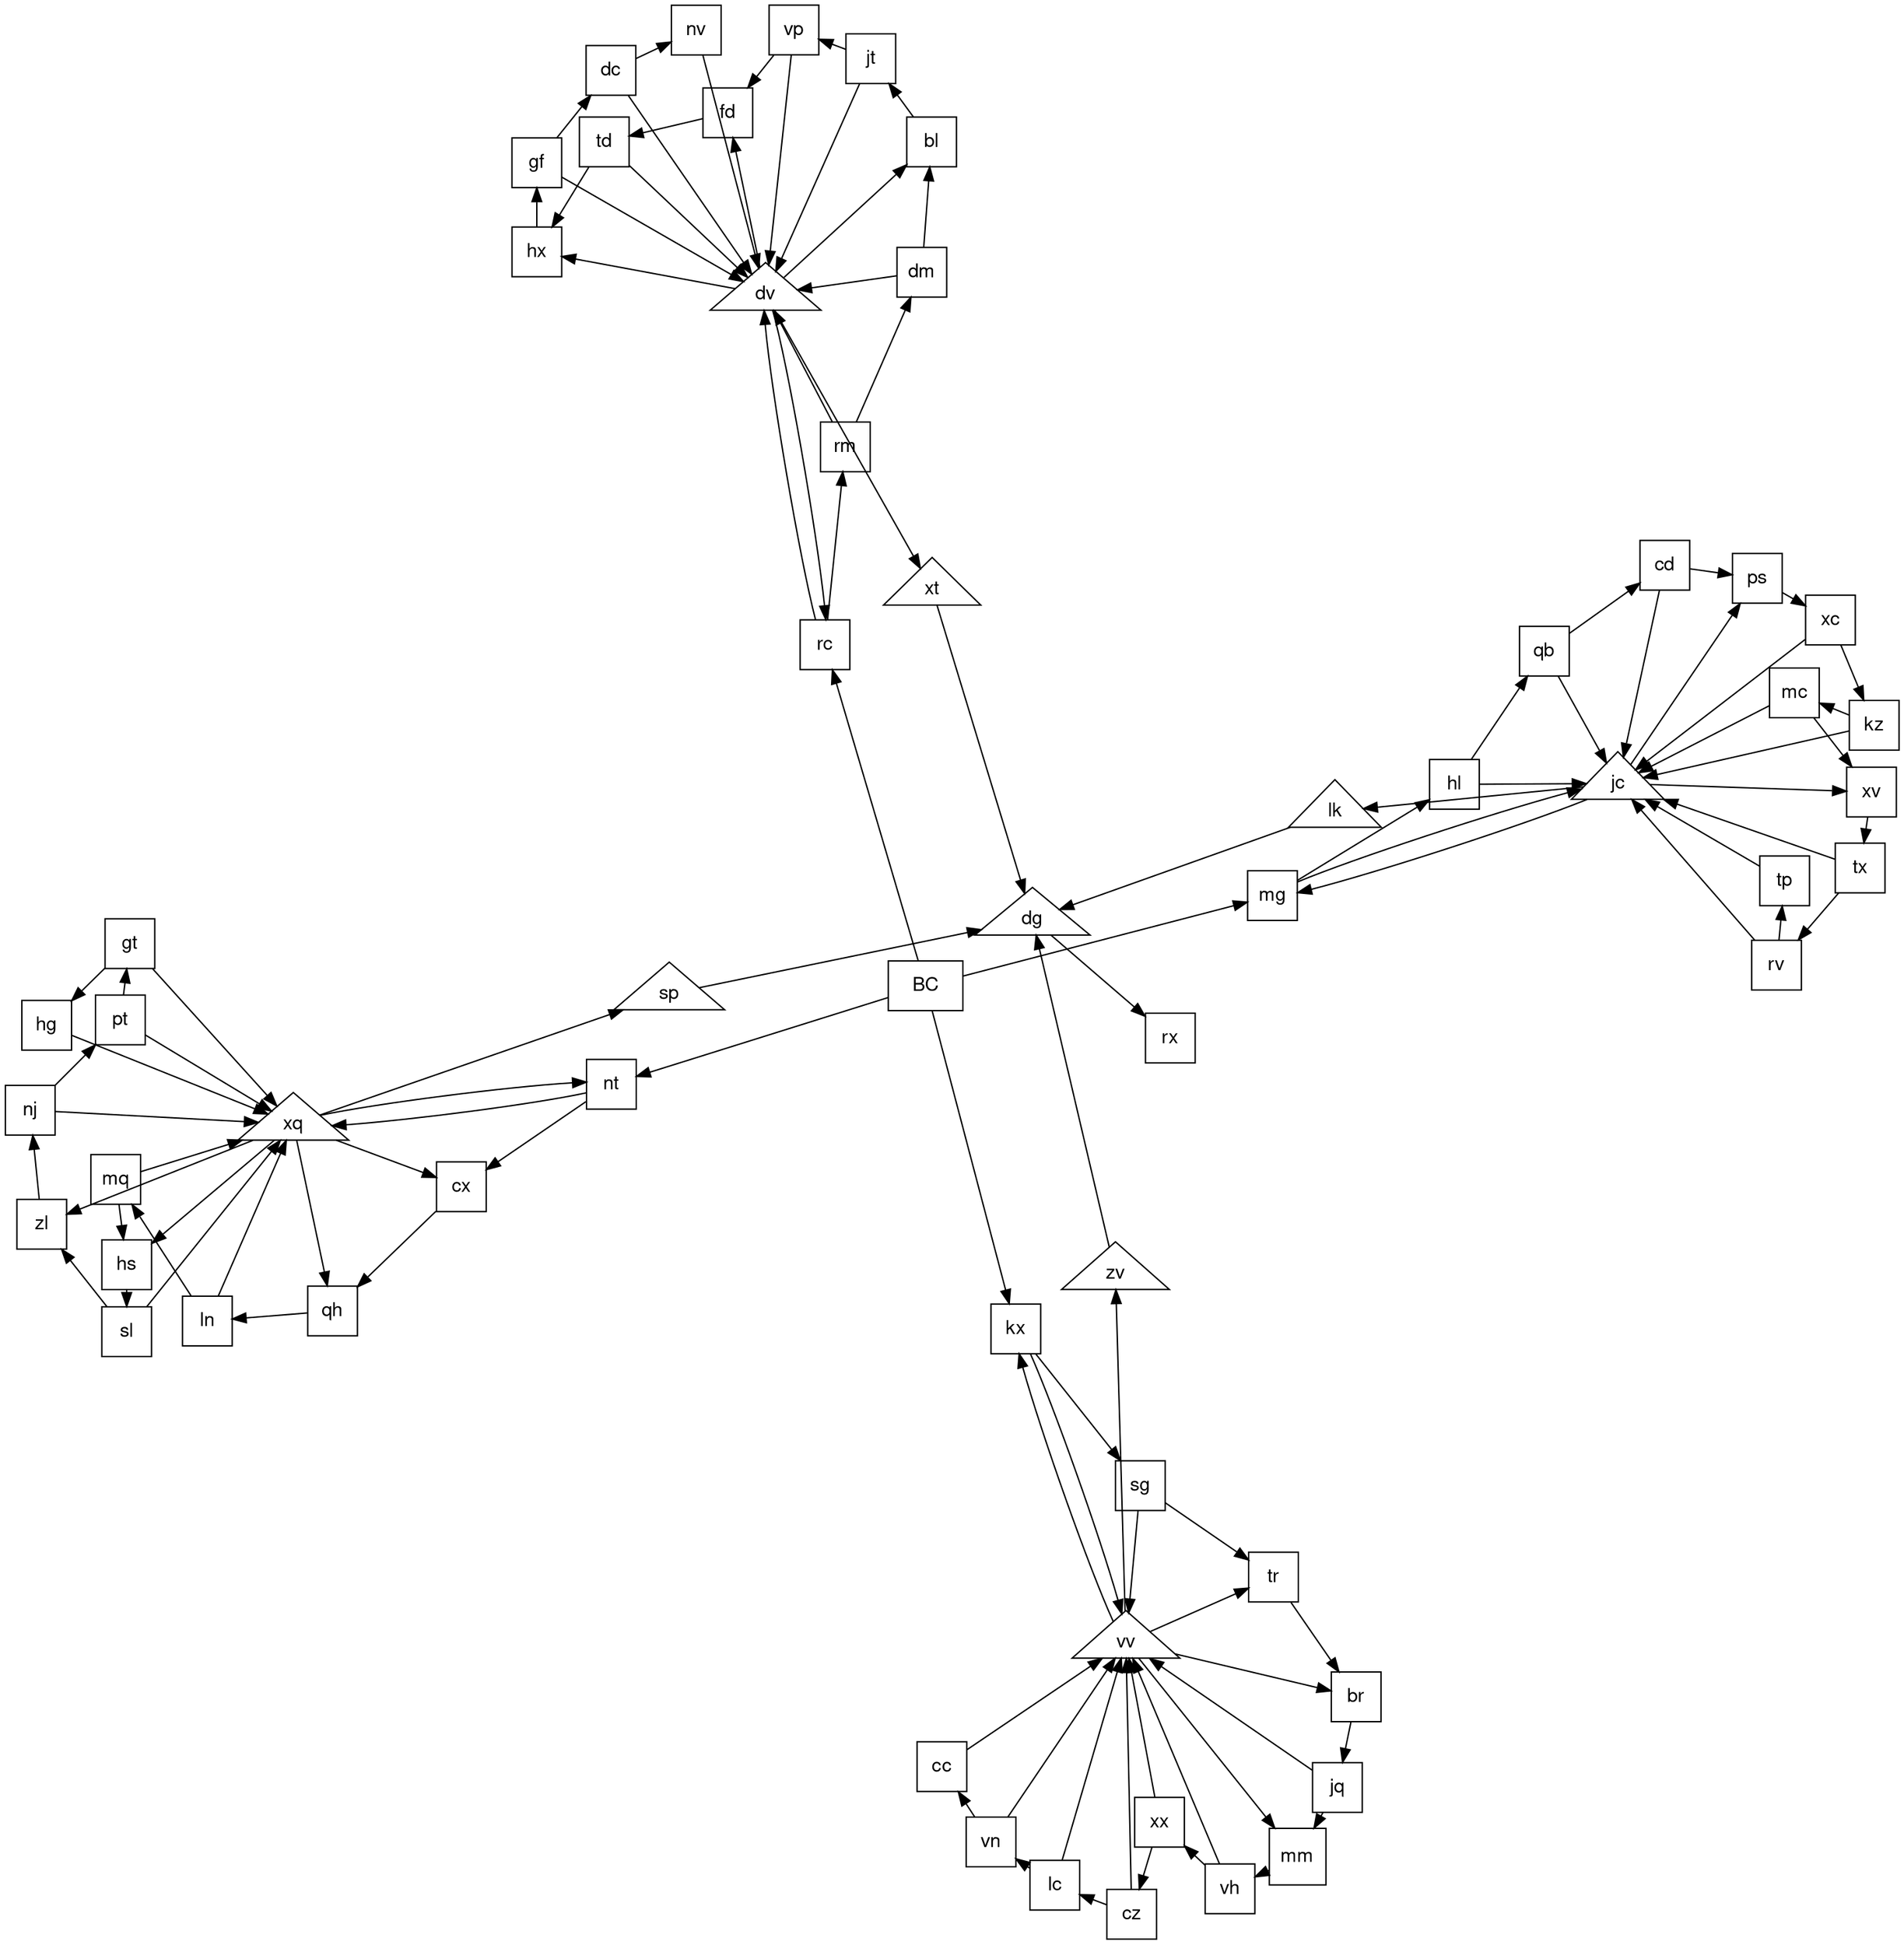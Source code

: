 digraph finite_state_machine {
    graph [layout=fdp];
    fontname="Helvetica,Arial,sans-serif"
    node [fontname="Helvetica,Arial,sans-serif"]
    edge [fontname="Helvetica,Arial,sans-serif"]
    rankdir=LR;
    node [shape = rectangle]; "BC";
    node [shape = triangle]; dg dv xq lk vv zv sp xt jc;
    node [shape = square]; hs vp kz nv hx mm fd hg td bl br qh sg dm gt ln mc tx mg nt cd rc nj gf rm xx jt zl xc tp lc vh mq cc vn tr hl dc jq kx cx sl cz qb xv pt rv ps;
    "BC" -> nt;
    "BC" -> kx;
    "BC" -> rc;
    "BC" -> mg;
    dg -> rx ;
    dv -> hx ;
    dv -> bl ;
    dv -> rc ;
    dv -> fd ;
    dv -> xt ;
    xq -> zl ;
    xq -> cx ;
    xq -> qh ;
    xq -> hs ;
    xq -> nt ;
    xq -> sp ;
    lk -> dg ;
    vv -> zv ;
    vv -> br ;
    vv -> kx ;
    vv -> mm ;
    vv -> tr ;
    zv -> dg ;
    sp -> dg ;
    xt -> dg ;
    jc -> ps ;
    jc -> xv ;
    jc -> lk ;
    jc -> mg ;
    hs -> sl ;
    vp -> fd ;
    vp -> dv ;
    kz -> jc ;
    kz -> mc ;
    nv -> dv ;
    hx -> gf ;
    mm -> vh ;
    fd -> td ;
    hg -> xq ;
    td -> dv ;
    td -> hx ;
    bl -> jt ;
    br -> jq ;
    qh -> ln ;
    sg -> vv ;
    sg -> tr ;
    dm -> bl ;
    dm -> dv ;
    gt -> xq ;
    gt -> hg ;
    ln -> mq ;
    ln -> xq ;
    mc -> xv ;
    mc -> jc ;
    tx -> rv ;
    tx -> jc ;
    mg -> hl ;
    mg -> jc ;
    nt -> xq ;
    nt -> cx ;
    cd -> jc ;
    cd -> ps ;
    rc -> rm ;
    rc -> dv ;
    nj -> pt ;
    nj -> xq ;
    gf -> dc ;
    gf -> dv ;
    rm -> dm ;
    rm -> dv ;
    xx -> vv ;
    xx -> cz ;
    jt -> dv ;
    jt -> vp ;
    zl -> nj ;
    xc -> jc ;
    xc -> kz ;
    tp -> jc ;
    lc -> vv ;
    lc -> vn ;
    vh -> xx ;
    vh -> vv ;
    mq -> hs ;
    mq -> xq ;
    cc -> vv ;
    vn -> vv ;
    vn -> cc ;
    tr -> br ;
    hl -> qb ;
    hl -> jc ;
    dc -> dv ;
    dc -> nv ;
    jq -> mm ;
    jq -> vv ;
    kx -> vv ;
    kx -> sg ;
    cx -> qh ;
    sl -> zl ;
    sl -> xq ;
    cz -> lc ;
    cz -> vv ;
    qb -> jc ;
    qb -> cd ;
    xv -> tx ;
    pt -> xq ;
    pt -> gt ;
    rv -> jc ;
    rv -> tp ;
    ps -> xc ;
}